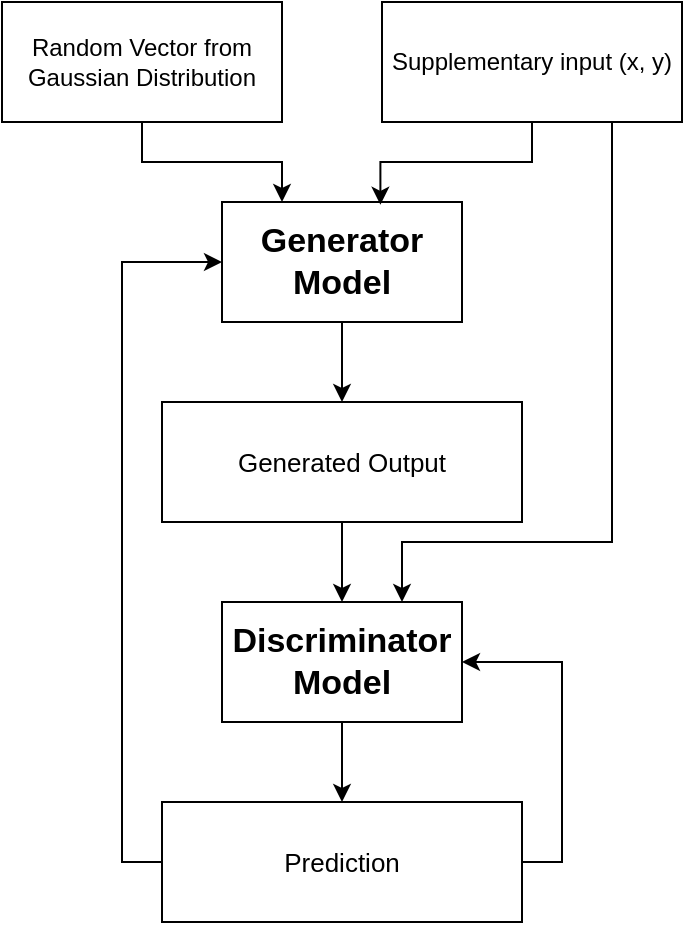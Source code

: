 <mxfile version="13.0.8" type="onedrive"><diagram id="Pt8RJBXyH_k1oCRDEMwT" name="Page-1"><mxGraphModel dx="972" dy="588" grid="1" gridSize="10" guides="1" tooltips="1" connect="1" arrows="1" fold="1" page="1" pageScale="1" pageWidth="850" pageHeight="1100" math="0" shadow="0"><root><mxCell id="0"/><mxCell id="1" parent="0"/><mxCell id="U6JSRccFdFoSxhzYENZa-4" style="edgeStyle=orthogonalEdgeStyle;rounded=0;orthogonalLoop=1;jettySize=auto;html=1;exitX=0.5;exitY=1;exitDx=0;exitDy=0;entryX=0.25;entryY=0;entryDx=0;entryDy=0;" parent="1" source="U6JSRccFdFoSxhzYENZa-1" target="U6JSRccFdFoSxhzYENZa-2" edge="1"><mxGeometry relative="1" as="geometry"/></mxCell><mxCell id="U6JSRccFdFoSxhzYENZa-1" value="Random Vector from Gaussian Distribution" style="rounded=0;whiteSpace=wrap;html=1;" parent="1" vertex="1"><mxGeometry x="250" y="120" width="140" height="60" as="geometry"/></mxCell><mxCell id="U6JSRccFdFoSxhzYENZa-6" style="edgeStyle=orthogonalEdgeStyle;rounded=0;orthogonalLoop=1;jettySize=auto;html=1;exitX=0.5;exitY=1;exitDx=0;exitDy=0;entryX=0.5;entryY=0;entryDx=0;entryDy=0;" parent="1" source="U6JSRccFdFoSxhzYENZa-2" target="U6JSRccFdFoSxhzYENZa-5" edge="1"><mxGeometry relative="1" as="geometry"/></mxCell><mxCell id="U6JSRccFdFoSxhzYENZa-2" value="&lt;h3&gt;&lt;b&gt;&lt;font style=&quot;font-size: 17px&quot;&gt;Generator Model&lt;/font&gt;&lt;/b&gt;&lt;/h3&gt;" style="rounded=0;whiteSpace=wrap;html=1;" parent="1" vertex="1"><mxGeometry x="360" y="220" width="120" height="60" as="geometry"/></mxCell><mxCell id="U6JSRccFdFoSxhzYENZa-14" style="edgeStyle=orthogonalEdgeStyle;rounded=0;orthogonalLoop=1;jettySize=auto;html=1;exitX=0.5;exitY=1;exitDx=0;exitDy=0;entryX=0.5;entryY=0;entryDx=0;entryDy=0;" parent="1" source="U6JSRccFdFoSxhzYENZa-5" target="U6JSRccFdFoSxhzYENZa-12" edge="1"><mxGeometry relative="1" as="geometry"><mxPoint x="420" y="420" as="targetPoint"/></mxGeometry></mxCell><mxCell id="U6JSRccFdFoSxhzYENZa-5" value="&lt;font style=&quot;font-size: 13px&quot;&gt;Generated Output&lt;/font&gt;" style="rounded=0;whiteSpace=wrap;html=1;" parent="1" vertex="1"><mxGeometry x="330" y="320" width="180" height="60" as="geometry"/></mxCell><mxCell id="U6JSRccFdFoSxhzYENZa-11" style="edgeStyle=orthogonalEdgeStyle;rounded=0;orthogonalLoop=1;jettySize=auto;html=1;exitX=0.5;exitY=1;exitDx=0;exitDy=0;entryX=0.5;entryY=0;entryDx=0;entryDy=0;" parent="1" source="U6JSRccFdFoSxhzYENZa-12" target="U6JSRccFdFoSxhzYENZa-13" edge="1"><mxGeometry relative="1" as="geometry"/></mxCell><mxCell id="U6JSRccFdFoSxhzYENZa-12" value="&lt;h3&gt;&lt;b&gt;&lt;font style=&quot;font-size: 17px&quot;&gt;Discriminator Model&lt;/font&gt;&lt;/b&gt;&lt;/h3&gt;" style="rounded=0;whiteSpace=wrap;html=1;" parent="1" vertex="1"><mxGeometry x="360" y="420" width="120" height="60" as="geometry"/></mxCell><mxCell id="U6JSRccFdFoSxhzYENZa-15" style="edgeStyle=orthogonalEdgeStyle;rounded=0;orthogonalLoop=1;jettySize=auto;html=1;exitX=1;exitY=0.5;exitDx=0;exitDy=0;entryX=1;entryY=0.5;entryDx=0;entryDy=0;" parent="1" source="U6JSRccFdFoSxhzYENZa-13" target="U6JSRccFdFoSxhzYENZa-12" edge="1"><mxGeometry relative="1" as="geometry"/></mxCell><mxCell id="U6JSRccFdFoSxhzYENZa-16" style="edgeStyle=orthogonalEdgeStyle;rounded=0;orthogonalLoop=1;jettySize=auto;html=1;exitX=0;exitY=0.5;exitDx=0;exitDy=0;entryX=0;entryY=0.5;entryDx=0;entryDy=0;" parent="1" source="U6JSRccFdFoSxhzYENZa-13" target="U6JSRccFdFoSxhzYENZa-2" edge="1"><mxGeometry relative="1" as="geometry"/></mxCell><mxCell id="U6JSRccFdFoSxhzYENZa-13" value="&lt;font style=&quot;font-size: 13px&quot;&gt;Prediction&lt;/font&gt;" style="rounded=0;whiteSpace=wrap;html=1;" parent="1" vertex="1"><mxGeometry x="330" y="520" width="180" height="60" as="geometry"/></mxCell><mxCell id="6-rjvaBz0cB70rrl8AxV-4" style="edgeStyle=orthogonalEdgeStyle;rounded=0;orthogonalLoop=1;jettySize=auto;html=1;exitX=0.5;exitY=1;exitDx=0;exitDy=0;entryX=0.66;entryY=0.023;entryDx=0;entryDy=0;entryPerimeter=0;" edge="1" parent="1" source="6-rjvaBz0cB70rrl8AxV-2" target="U6JSRccFdFoSxhzYENZa-2"><mxGeometry relative="1" as="geometry"/></mxCell><mxCell id="6-rjvaBz0cB70rrl8AxV-7" style="edgeStyle=orthogonalEdgeStyle;rounded=0;orthogonalLoop=1;jettySize=auto;html=1;exitX=0.75;exitY=1;exitDx=0;exitDy=0;entryX=0.75;entryY=0;entryDx=0;entryDy=0;" edge="1" parent="1" source="6-rjvaBz0cB70rrl8AxV-2" target="U6JSRccFdFoSxhzYENZa-12"><mxGeometry relative="1" as="geometry"><Array as="points"><mxPoint x="555" y="390"/><mxPoint x="450" y="390"/></Array></mxGeometry></mxCell><mxCell id="6-rjvaBz0cB70rrl8AxV-2" value="Supplementary input (x, y)" style="rounded=0;whiteSpace=wrap;html=1;" vertex="1" parent="1"><mxGeometry x="440" y="120" width="150" height="60" as="geometry"/></mxCell></root></mxGraphModel></diagram></mxfile>
